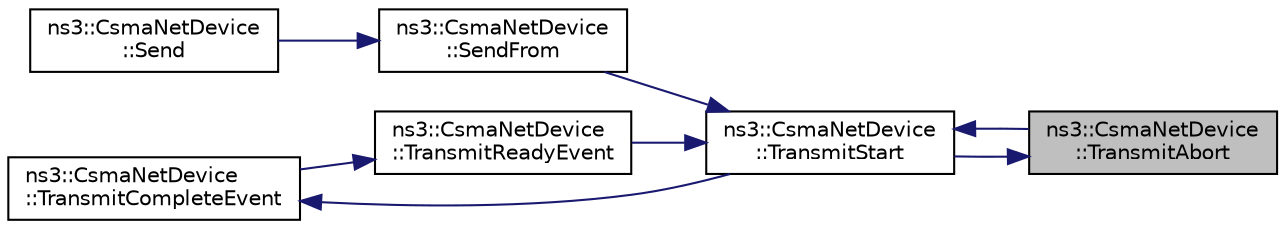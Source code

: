 digraph "ns3::CsmaNetDevice::TransmitAbort"
{
 // LATEX_PDF_SIZE
  edge [fontname="Helvetica",fontsize="10",labelfontname="Helvetica",labelfontsize="10"];
  node [fontname="Helvetica",fontsize="10",shape=record];
  rankdir="RL";
  Node1 [label="ns3::CsmaNetDevice\l::TransmitAbort",height=0.2,width=0.4,color="black", fillcolor="grey75", style="filled", fontcolor="black",tooltip="Aborts the transmission of the current packet."];
  Node1 -> Node2 [dir="back",color="midnightblue",fontsize="10",style="solid",fontname="Helvetica"];
  Node2 [label="ns3::CsmaNetDevice\l::TransmitStart",height=0.2,width=0.4,color="black", fillcolor="white", style="filled",URL="$classns3_1_1_csma_net_device.html#a4120db41aa1f41a5e1d59220b306f1e8",tooltip="Start Sending a Packet Down the Wire."];
  Node2 -> Node3 [dir="back",color="midnightblue",fontsize="10",style="solid",fontname="Helvetica"];
  Node3 [label="ns3::CsmaNetDevice\l::SendFrom",height=0.2,width=0.4,color="black", fillcolor="white", style="filled",URL="$classns3_1_1_csma_net_device.html#ad7cb5da0e3fb59bd1670c8fa0af4b775",tooltip="Start sending a packet down the channel, with MAC spoofing."];
  Node3 -> Node4 [dir="back",color="midnightblue",fontsize="10",style="solid",fontname="Helvetica"];
  Node4 [label="ns3::CsmaNetDevice\l::Send",height=0.2,width=0.4,color="black", fillcolor="white", style="filled",URL="$classns3_1_1_csma_net_device.html#a6d3d0c60f8a2d60fbe006248bb6b119d",tooltip="Start sending a packet down the channel."];
  Node2 -> Node1 [dir="back",color="midnightblue",fontsize="10",style="solid",fontname="Helvetica"];
  Node2 -> Node5 [dir="back",color="midnightblue",fontsize="10",style="solid",fontname="Helvetica"];
  Node5 [label="ns3::CsmaNetDevice\l::TransmitReadyEvent",height=0.2,width=0.4,color="black", fillcolor="white", style="filled",URL="$classns3_1_1_csma_net_device.html#a2cb06577684f06daca6c24b4ef4e8910",tooltip="Cause the Transmitter to Become Ready to Send Another Packet."];
  Node5 -> Node6 [dir="back",color="midnightblue",fontsize="10",style="solid",fontname="Helvetica"];
  Node6 [label="ns3::CsmaNetDevice\l::TransmitCompleteEvent",height=0.2,width=0.4,color="black", fillcolor="white", style="filled",URL="$classns3_1_1_csma_net_device.html#a3f908850087739df8d27e1a7207261aa",tooltip="Stop Sending a Packet Down the Wire and Begin the Interframe Gap."];
  Node6 -> Node2 [dir="back",color="midnightblue",fontsize="10",style="solid",fontname="Helvetica"];
}
